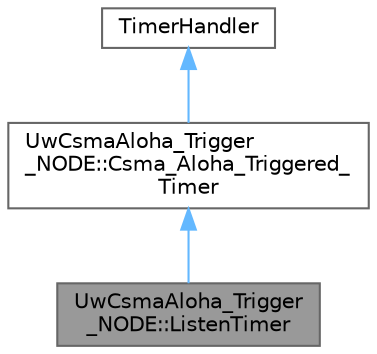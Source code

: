 digraph "UwCsmaAloha_Trigger_NODE::ListenTimer"
{
 // LATEX_PDF_SIZE
  bgcolor="transparent";
  edge [fontname=Helvetica,fontsize=10,labelfontname=Helvetica,labelfontsize=10];
  node [fontname=Helvetica,fontsize=10,shape=box,height=0.2,width=0.4];
  Node1 [id="Node000001",label="UwCsmaAloha_Trigger\l_NODE::ListenTimer",height=0.2,width=0.4,color="gray40", fillcolor="grey60", style="filled", fontcolor="black",tooltip="Class used to handle the timer to handle the listen time."];
  Node2 -> Node1 [id="edge1_Node000001_Node000002",dir="back",color="steelblue1",style="solid",tooltip=" "];
  Node2 [id="Node000002",label="UwCsmaAloha_Trigger\l_NODE::Csma_Aloha_Triggered_\lTimer",height=0.2,width=0.4,color="gray40", fillcolor="white", style="filled",URL="$classUwCsmaAloha__Trigger__NODE_1_1Csma__Aloha__Triggered__Timer.html",tooltip="Class that describes the timers in the node."];
  Node3 -> Node2 [id="edge2_Node000002_Node000003",dir="back",color="steelblue1",style="solid",tooltip=" "];
  Node3 [id="Node000003",label="TimerHandler",height=0.2,width=0.4,color="gray40", fillcolor="white", style="filled",tooltip=" "];
}
